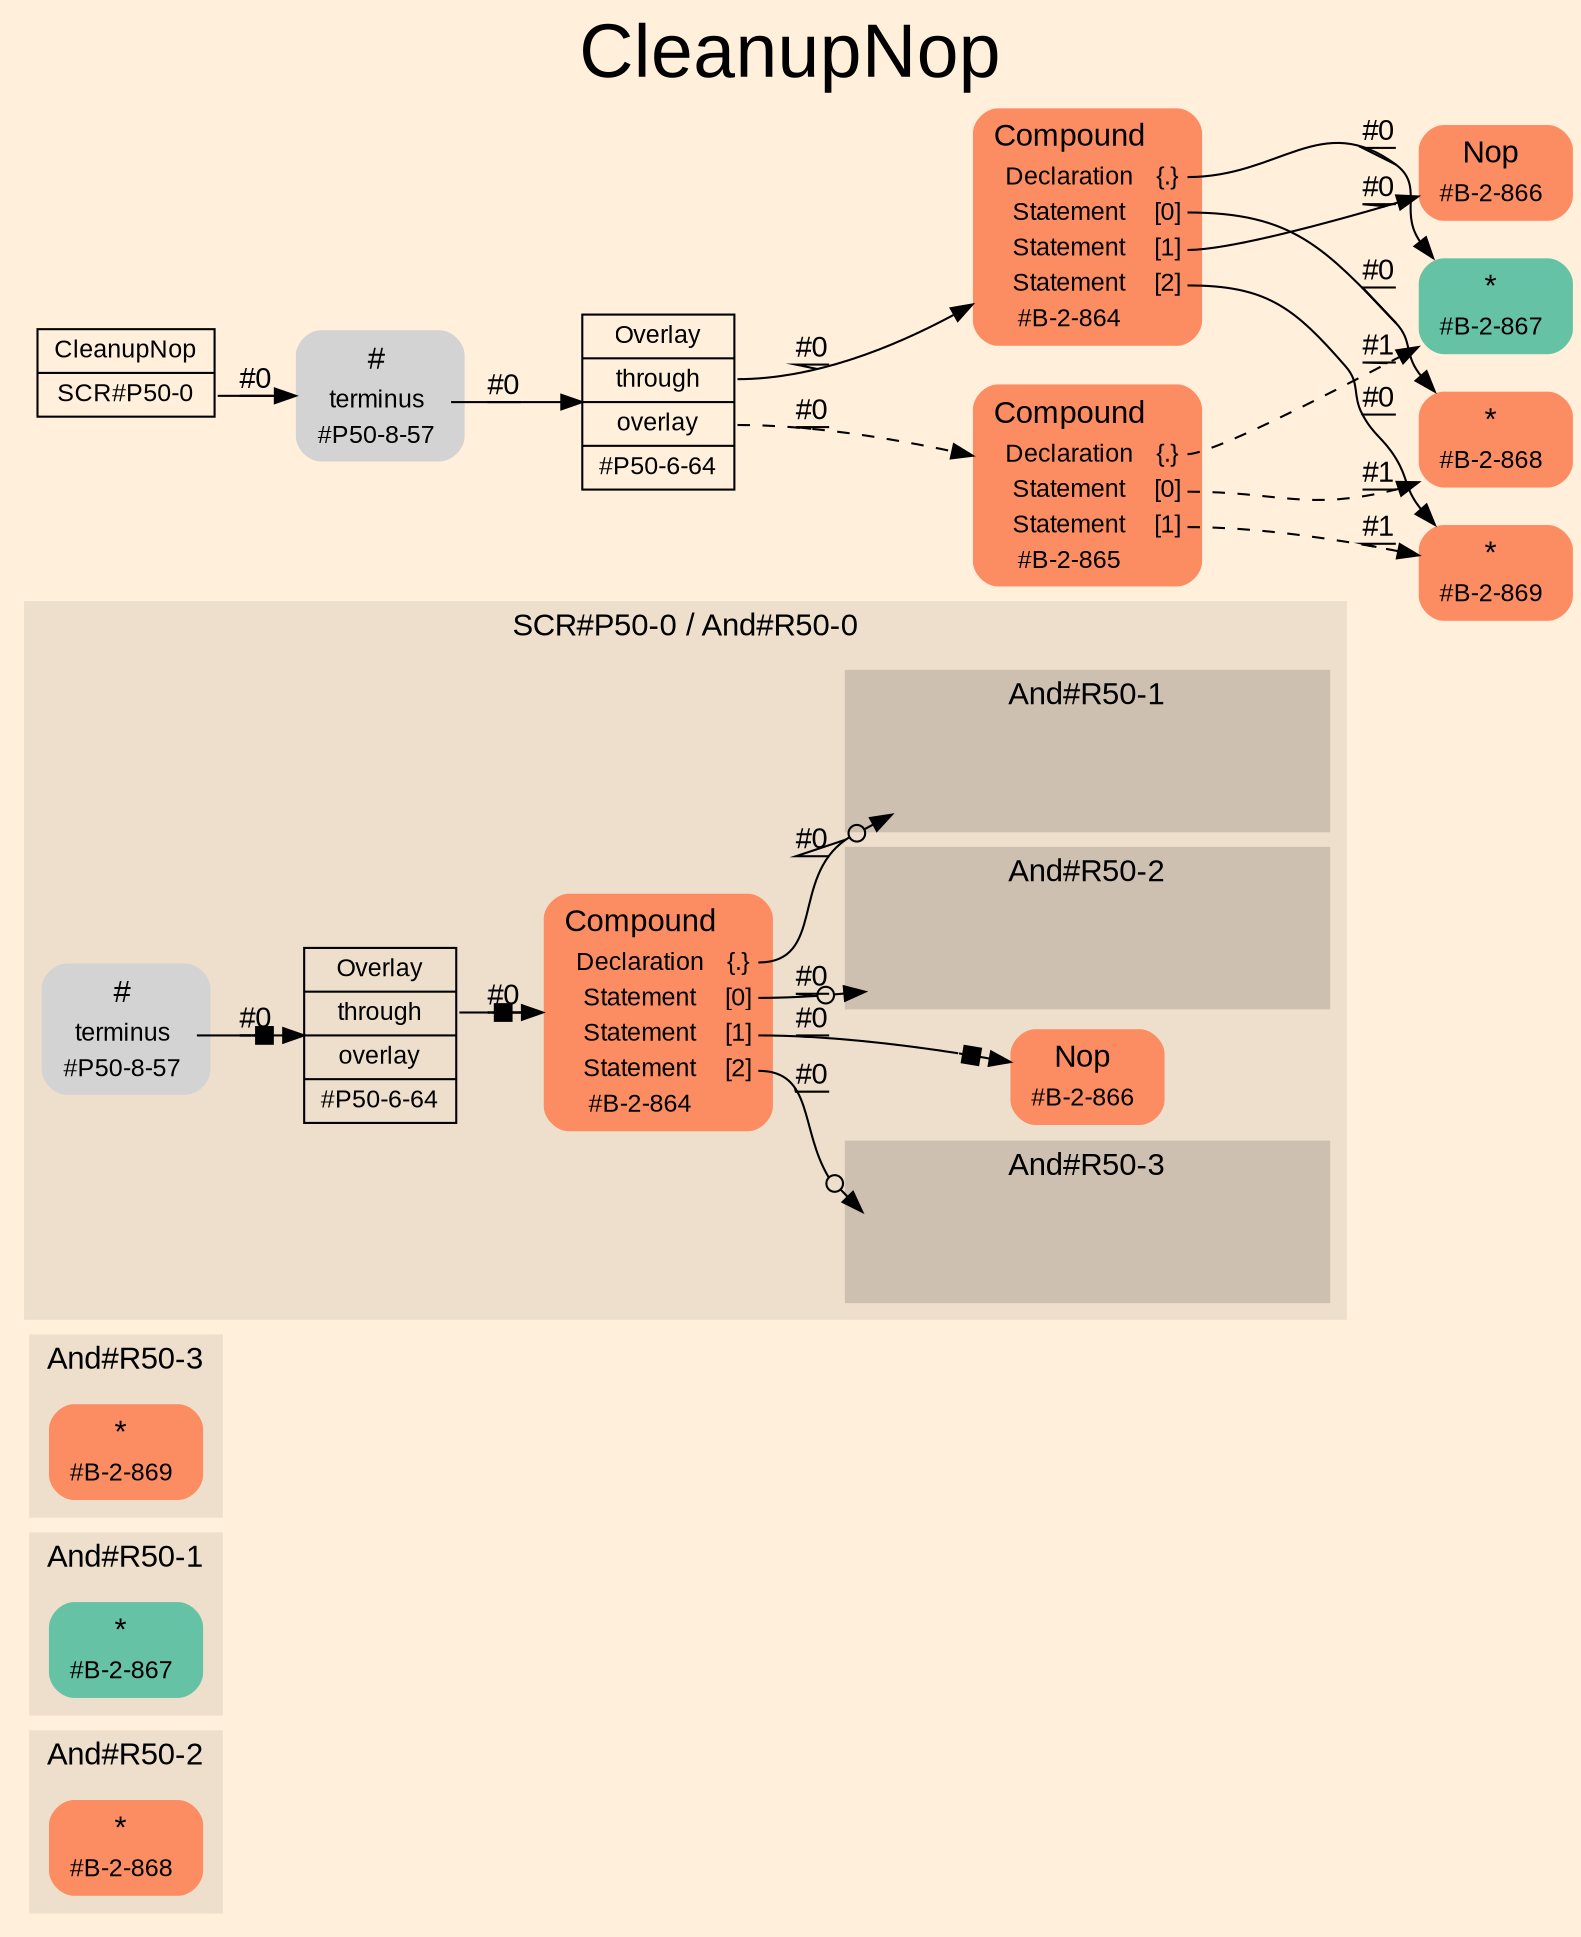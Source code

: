 digraph "CleanupNop" {
label = "CleanupNop"
labelloc = t
fontsize = "36"
graph [
    rankdir = "LR"
    ranksep = 0.3
    bgcolor = antiquewhite1
    color = black
    fontcolor = black
    fontname = "Arial"
];
node [
    fontname = "Arial"
];
edge [
    fontname = "Arial"
];

// -------------------- figure And#R50-2 --------------------
// -------- region And#R50-2 ----------
subgraph "clusterAnd#R50-2" {
    label = "And#R50-2"
    style = "filled"
    color = antiquewhite2
    fontsize = "15"
    // -------- block And#R50-2/#B-2-868 ----------
    "And#R50-2/#B-2-868" [
        shape = "plaintext"
        fillcolor = "/set28/2"
        label = <<TABLE BORDER="0" CELLBORDER="0" CELLSPACING="0">
         <TR><TD><FONT POINT-SIZE="15.0">*</FONT></TD><TD></TD></TR>
         <TR><TD>#B-2-868</TD><TD PORT="port0"></TD></TR>
        </TABLE>>
        style = "rounded,filled"
        fontsize = "12"
    ];
    
}


// -------------------- figure And#R50-1 --------------------
// -------- region And#R50-1 ----------
subgraph "clusterAnd#R50-1" {
    label = "And#R50-1"
    style = "filled"
    color = antiquewhite2
    fontsize = "15"
    // -------- block And#R50-1/#B-2-867 ----------
    "And#R50-1/#B-2-867" [
        shape = "plaintext"
        fillcolor = "/set28/1"
        label = <<TABLE BORDER="0" CELLBORDER="0" CELLSPACING="0">
         <TR><TD><FONT POINT-SIZE="15.0">*</FONT></TD><TD></TD></TR>
         <TR><TD>#B-2-867</TD><TD PORT="port0"></TD></TR>
        </TABLE>>
        style = "rounded,filled"
        fontsize = "12"
    ];
    
}


// -------------------- figure And#R50-3 --------------------
// -------- region And#R50-3 ----------
subgraph "clusterAnd#R50-3" {
    label = "And#R50-3"
    style = "filled"
    color = antiquewhite2
    fontsize = "15"
    // -------- block And#R50-3/#B-2-869 ----------
    "And#R50-3/#B-2-869" [
        shape = "plaintext"
        fillcolor = "/set28/2"
        label = <<TABLE BORDER="0" CELLBORDER="0" CELLSPACING="0">
         <TR><TD><FONT POINT-SIZE="15.0">*</FONT></TD><TD></TD></TR>
         <TR><TD>#B-2-869</TD><TD PORT="port0"></TD></TR>
        </TABLE>>
        style = "rounded,filled"
        fontsize = "12"
    ];
    
}


// -------------------- figure And#R50-0 --------------------
// -------- region And#R50-0 ----------
subgraph "clusterAnd#R50-0" {
    label = "SCR#P50-0 / And#R50-0"
    style = "filled"
    color = antiquewhite2
    fontsize = "15"
    // -------- block And#R50-0/#B-2-864 ----------
    "And#R50-0/#B-2-864" [
        shape = "plaintext"
        fillcolor = "/set28/2"
        label = <<TABLE BORDER="0" CELLBORDER="0" CELLSPACING="0">
         <TR><TD><FONT POINT-SIZE="15.0">Compound</FONT></TD><TD></TD></TR>
         <TR><TD>Declaration</TD><TD PORT="port0">{.}</TD></TR>
         <TR><TD>Statement</TD><TD PORT="port1">[0]</TD></TR>
         <TR><TD>Statement</TD><TD PORT="port2">[1]</TD></TR>
         <TR><TD>Statement</TD><TD PORT="port3">[2]</TD></TR>
         <TR><TD>#B-2-864</TD><TD PORT="port4"></TD></TR>
        </TABLE>>
        style = "rounded,filled"
        fontsize = "12"
    ];
    
    "And#R50-0/#B-2-864":port0 -> "And#R50-0/And#R50-1/#B-2-867" [
        arrowhead="normalnoneodot"
        label = "#0"
        decorate = true
        color = black
        fontcolor = black
    ];
    
    "And#R50-0/#B-2-864":port1 -> "And#R50-0/And#R50-2/#B-2-868" [
        arrowhead="normalnoneodot"
        label = "#0"
        decorate = true
        color = black
        fontcolor = black
    ];
    
    "And#R50-0/#B-2-864":port2 -> "And#R50-0/#B-2-866" [
        arrowhead="normalnonebox"
        label = "#0"
        decorate = true
        color = black
        fontcolor = black
    ];
    
    "And#R50-0/#B-2-864":port3 -> "And#R50-0/And#R50-3/#B-2-869" [
        arrowhead="normalnoneodot"
        label = "#0"
        decorate = true
        color = black
        fontcolor = black
    ];
    
    // -------- block And#R50-0/#B-2-866 ----------
    "And#R50-0/#B-2-866" [
        shape = "plaintext"
        fillcolor = "/set28/2"
        label = <<TABLE BORDER="0" CELLBORDER="0" CELLSPACING="0">
         <TR><TD><FONT POINT-SIZE="15.0">Nop</FONT></TD><TD></TD></TR>
         <TR><TD>#B-2-866</TD><TD PORT="port0"></TD></TR>
        </TABLE>>
        style = "rounded,filled"
        fontsize = "12"
    ];
    
    // -------- block And#R50-0/#P50-6-64 ----------
    "And#R50-0/#P50-6-64" [
        shape = "record"
        fillcolor = antiquewhite2
        label = "<fixed> Overlay | <port0> through | <port1> overlay | <port2> #P50-6-64"
        style = "filled"
        fontsize = "12"
        color = black
        fontcolor = black
    ];
    
    "And#R50-0/#P50-6-64":port0 -> "And#R50-0/#B-2-864" [
        arrowhead="normalnonebox"
        label = "#0"
        decorate = true
        color = black
        fontcolor = black
    ];
    
    // -------- block And#R50-0/#P50-8-57 ----------
    "And#R50-0/#P50-8-57" [
        shape = "plaintext"
        label = <<TABLE BORDER="0" CELLBORDER="0" CELLSPACING="0">
         <TR><TD><FONT POINT-SIZE="15.0">#</FONT></TD><TD></TD></TR>
         <TR><TD>terminus</TD><TD PORT="port0"></TD></TR>
         <TR><TD>#P50-8-57</TD><TD PORT="port1"></TD></TR>
        </TABLE>>
        style = "rounded,filled"
        fontsize = "12"
    ];
    
    "And#R50-0/#P50-8-57":port0 -> "And#R50-0/#P50-6-64" [
        arrowhead="normalnonebox"
        label = "#0"
        decorate = true
        color = black
        fontcolor = black
    ];
    
    // -------- region And#R50-0/And#R50-1 ----------
    subgraph "clusterAnd#R50-0/And#R50-1" {
        label = "And#R50-1"
        style = "filled"
        color = antiquewhite3
        fontsize = "15"
        // -------- block And#R50-0/And#R50-1/#B-2-867 ----------
        "And#R50-0/And#R50-1/#B-2-867" [
            shape = "none"
            style = "invisible"
        ];
        
    }
    
    // -------- region And#R50-0/And#R50-2 ----------
    subgraph "clusterAnd#R50-0/And#R50-2" {
        label = "And#R50-2"
        style = "filled"
        color = antiquewhite3
        fontsize = "15"
        // -------- block And#R50-0/And#R50-2/#B-2-868 ----------
        "And#R50-0/And#R50-2/#B-2-868" [
            shape = "none"
            style = "invisible"
        ];
        
    }
    
    // -------- region And#R50-0/And#R50-3 ----------
    subgraph "clusterAnd#R50-0/And#R50-3" {
        label = "And#R50-3"
        style = "filled"
        color = antiquewhite3
        fontsize = "15"
        // -------- block And#R50-0/And#R50-3/#B-2-869 ----------
        "And#R50-0/And#R50-3/#B-2-869" [
            shape = "none"
            style = "invisible"
        ];
        
    }
    
}


// -------------------- transformation figure --------------------
// -------- block CR#P50-0 ----------
"CR#P50-0" [
    shape = "record"
    fillcolor = antiquewhite1
    label = "<fixed> CleanupNop | <port0> SCR#P50-0"
    style = "filled"
    fontsize = "12"
    color = black
    fontcolor = black
];

"CR#P50-0":port0 -> "#P50-8-57" [
    label = "#0"
    decorate = true
    color = black
    fontcolor = black
];

// -------- block #P50-8-57 ----------
"#P50-8-57" [
    shape = "plaintext"
    label = <<TABLE BORDER="0" CELLBORDER="0" CELLSPACING="0">
     <TR><TD><FONT POINT-SIZE="15.0">#</FONT></TD><TD></TD></TR>
     <TR><TD>terminus</TD><TD PORT="port0"></TD></TR>
     <TR><TD>#P50-8-57</TD><TD PORT="port1"></TD></TR>
    </TABLE>>
    style = "rounded,filled"
    fontsize = "12"
];

"#P50-8-57":port0 -> "#P50-6-64" [
    label = "#0"
    decorate = true
    color = black
    fontcolor = black
];

// -------- block #P50-6-64 ----------
"#P50-6-64" [
    shape = "record"
    fillcolor = antiquewhite1
    label = "<fixed> Overlay | <port0> through | <port1> overlay | <port2> #P50-6-64"
    style = "filled"
    fontsize = "12"
    color = black
    fontcolor = black
];

"#P50-6-64":port0 -> "#B-2-864" [
    label = "#0"
    decorate = true
    color = black
    fontcolor = black
];

"#P50-6-64":port1 -> "#B-2-865" [
    style="dashed"
    label = "#0"
    decorate = true
    color = black
    fontcolor = black
];

// -------- block #B-2-864 ----------
"#B-2-864" [
    shape = "plaintext"
    fillcolor = "/set28/2"
    label = <<TABLE BORDER="0" CELLBORDER="0" CELLSPACING="0">
     <TR><TD><FONT POINT-SIZE="15.0">Compound</FONT></TD><TD></TD></TR>
     <TR><TD>Declaration</TD><TD PORT="port0">{.}</TD></TR>
     <TR><TD>Statement</TD><TD PORT="port1">[0]</TD></TR>
     <TR><TD>Statement</TD><TD PORT="port2">[1]</TD></TR>
     <TR><TD>Statement</TD><TD PORT="port3">[2]</TD></TR>
     <TR><TD>#B-2-864</TD><TD PORT="port4"></TD></TR>
    </TABLE>>
    style = "rounded,filled"
    fontsize = "12"
];

"#B-2-864":port0 -> "#B-2-867" [
    label = "#0"
    decorate = true
    color = black
    fontcolor = black
];

"#B-2-864":port1 -> "#B-2-868" [
    label = "#0"
    decorate = true
    color = black
    fontcolor = black
];

"#B-2-864":port2 -> "#B-2-866" [
    label = "#0"
    decorate = true
    color = black
    fontcolor = black
];

"#B-2-864":port3 -> "#B-2-869" [
    label = "#0"
    decorate = true
    color = black
    fontcolor = black
];

// -------- block #B-2-867 ----------
"#B-2-867" [
    shape = "plaintext"
    fillcolor = "/set28/1"
    label = <<TABLE BORDER="0" CELLBORDER="0" CELLSPACING="0">
     <TR><TD><FONT POINT-SIZE="15.0">*</FONT></TD><TD></TD></TR>
     <TR><TD>#B-2-867</TD><TD PORT="port0"></TD></TR>
    </TABLE>>
    style = "rounded,filled"
    fontsize = "12"
];

// -------- block #B-2-868 ----------
"#B-2-868" [
    shape = "plaintext"
    fillcolor = "/set28/2"
    label = <<TABLE BORDER="0" CELLBORDER="0" CELLSPACING="0">
     <TR><TD><FONT POINT-SIZE="15.0">*</FONT></TD><TD></TD></TR>
     <TR><TD>#B-2-868</TD><TD PORT="port0"></TD></TR>
    </TABLE>>
    style = "rounded,filled"
    fontsize = "12"
];

// -------- block #B-2-866 ----------
"#B-2-866" [
    shape = "plaintext"
    fillcolor = "/set28/2"
    label = <<TABLE BORDER="0" CELLBORDER="0" CELLSPACING="0">
     <TR><TD><FONT POINT-SIZE="15.0">Nop</FONT></TD><TD></TD></TR>
     <TR><TD>#B-2-866</TD><TD PORT="port0"></TD></TR>
    </TABLE>>
    style = "rounded,filled"
    fontsize = "12"
];

// -------- block #B-2-869 ----------
"#B-2-869" [
    shape = "plaintext"
    fillcolor = "/set28/2"
    label = <<TABLE BORDER="0" CELLBORDER="0" CELLSPACING="0">
     <TR><TD><FONT POINT-SIZE="15.0">*</FONT></TD><TD></TD></TR>
     <TR><TD>#B-2-869</TD><TD PORT="port0"></TD></TR>
    </TABLE>>
    style = "rounded,filled"
    fontsize = "12"
];

// -------- block #B-2-865 ----------
"#B-2-865" [
    shape = "plaintext"
    fillcolor = "/set28/2"
    label = <<TABLE BORDER="0" CELLBORDER="0" CELLSPACING="0">
     <TR><TD><FONT POINT-SIZE="15.0">Compound</FONT></TD><TD></TD></TR>
     <TR><TD>Declaration</TD><TD PORT="port0">{.}</TD></TR>
     <TR><TD>Statement</TD><TD PORT="port1">[0]</TD></TR>
     <TR><TD>Statement</TD><TD PORT="port2">[1]</TD></TR>
     <TR><TD>#B-2-865</TD><TD PORT="port3"></TD></TR>
    </TABLE>>
    style = "rounded,filled"
    fontsize = "12"
];

"#B-2-865":port0 -> "#B-2-867" [
    style="dashed"
    label = "#1"
    decorate = true
    color = black
    fontcolor = black
];

"#B-2-865":port1 -> "#B-2-868" [
    style="dashed"
    label = "#1"
    decorate = true
    color = black
    fontcolor = black
];

"#B-2-865":port2 -> "#B-2-869" [
    style="dashed"
    label = "#1"
    decorate = true
    color = black
    fontcolor = black
];


}
